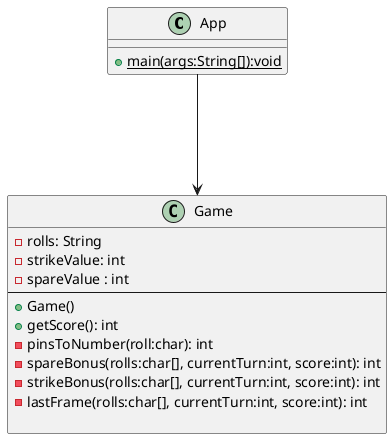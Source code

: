 @startuml
'https://plantuml.com/sequence-diagram

App ---> Game

class App{
{static}+main(args:String[]):void
}

class Game{
    - rolls: String
    - strikeValue: int
    - spareValue : int
    --
    + Game()
    + getScore(): int
    - pinsToNumber(roll:char): int
    - spareBonus(rolls:char[], currentTurn:int, score:int): int
    - strikeBonus(rolls:char[], currentTurn:int, score:int): int
    - lastFrame(rolls:char[], currentTurn:int, score:int): int

 }
@enduml